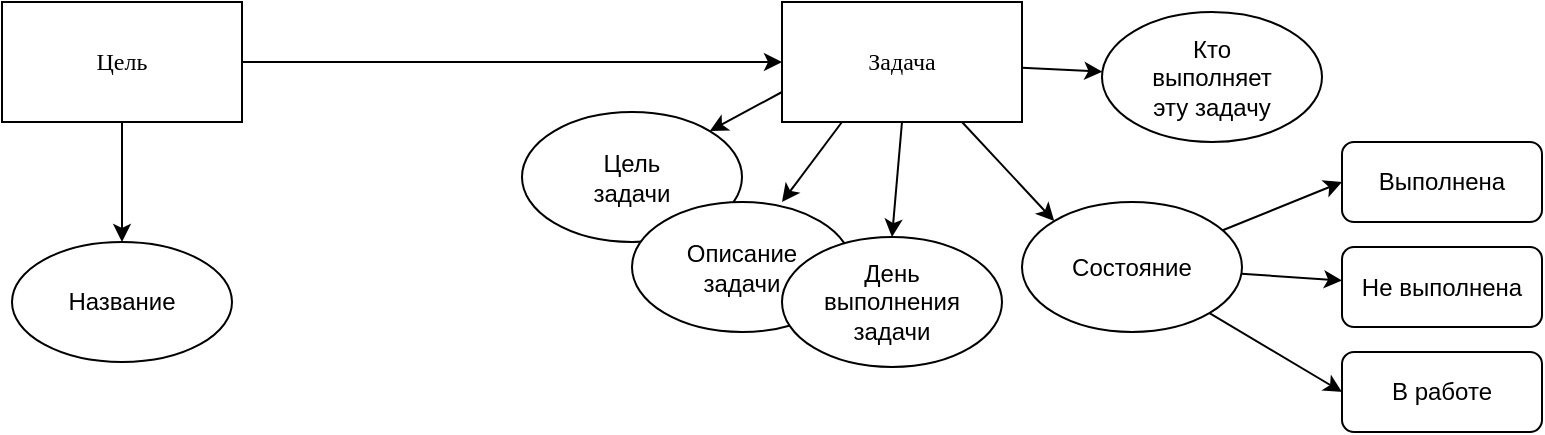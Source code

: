 <mxfile version="12.4.0" type="device" pages="3"><diagram name="Сетевая-модель" id="42789a77-a242-8287-6e28-9cd8cfd52e62"><mxGraphModel dx="854" dy="521" grid="1" gridSize="10" guides="1" tooltips="1" connect="1" arrows="1" fold="1" page="1" pageScale="1" pageWidth="1100" pageHeight="850" background="#ffffff" math="0" shadow="0"><root><mxCell id="0"/><mxCell id="1" parent="0"/><mxCell id="A3Mh-Q9RZK8cXaQn6nTv-1" value="&lt;span style=&quot;font-family: &amp;#34;verdana&amp;#34; ; white-space: normal&quot;&gt;Цель&lt;/span&gt;" style="rounded=0;whiteSpace=wrap;html=1;" parent="1" vertex="1"><mxGeometry x="130" y="230" width="120" height="60" as="geometry"/></mxCell><mxCell id="A3Mh-Q9RZK8cXaQn6nTv-2" value="&lt;span style=&quot;font-family: &amp;#34;verdana&amp;#34;&quot;&gt;Задача&lt;/span&gt;" style="rounded=0;whiteSpace=wrap;html=1;" parent="1" vertex="1"><mxGeometry x="520" y="230" width="120" height="60" as="geometry"/></mxCell><mxCell id="A3Mh-Q9RZK8cXaQn6nTv-3" value="" style="endArrow=classic;html=1;entryX=0;entryY=0.5;entryDx=0;entryDy=0;exitX=1;exitY=0.5;exitDx=0;exitDy=0;" parent="1" source="A3Mh-Q9RZK8cXaQn6nTv-1" target="A3Mh-Q9RZK8cXaQn6nTv-2" edge="1"><mxGeometry width="50" height="50" relative="1" as="geometry"><mxPoint x="250" y="360" as="sourcePoint"/><mxPoint x="300" y="310" as="targetPoint"/></mxGeometry></mxCell><mxCell id="A3Mh-Q9RZK8cXaQn6nTv-4" value="Название" style="ellipse;whiteSpace=wrap;html=1;" parent="1" vertex="1"><mxGeometry x="135" y="350" width="110" height="60" as="geometry"/></mxCell><mxCell id="A3Mh-Q9RZK8cXaQn6nTv-5" value="" style="endArrow=classic;html=1;entryX=0.5;entryY=0;entryDx=0;entryDy=0;exitX=0.5;exitY=1;exitDx=0;exitDy=0;" parent="1" source="A3Mh-Q9RZK8cXaQn6nTv-1" target="A3Mh-Q9RZK8cXaQn6nTv-4" edge="1"><mxGeometry width="50" height="50" relative="1" as="geometry"><mxPoint x="100" y="470" as="sourcePoint"/><mxPoint x="150" y="420" as="targetPoint"/></mxGeometry></mxCell><mxCell id="A3Mh-Q9RZK8cXaQn6nTv-7" value="Цель&lt;br&gt;задачи" style="ellipse;whiteSpace=wrap;html=1;" parent="1" vertex="1"><mxGeometry x="390" y="285" width="110" height="65" as="geometry"/></mxCell><mxCell id="A3Mh-Q9RZK8cXaQn6nTv-6" value="Описание&lt;br&gt;задачи" style="ellipse;whiteSpace=wrap;html=1;" parent="1" vertex="1"><mxGeometry x="445" y="330" width="110" height="65" as="geometry"/></mxCell><mxCell id="A3Mh-Q9RZK8cXaQn6nTv-9" value="Состояние" style="ellipse;whiteSpace=wrap;html=1;" parent="1" vertex="1"><mxGeometry x="640" y="330" width="110" height="65" as="geometry"/></mxCell><mxCell id="A3Mh-Q9RZK8cXaQn6nTv-10" value="Кто&lt;br&gt;выполняет&lt;br&gt;эту задачу" style="ellipse;whiteSpace=wrap;html=1;" parent="1" vertex="1"><mxGeometry x="680" y="235" width="110" height="65" as="geometry"/></mxCell><mxCell id="A3Mh-Q9RZK8cXaQn6nTv-11" value="" style="endArrow=classic;html=1;exitX=0;exitY=0.75;exitDx=0;exitDy=0;entryX=1;entryY=0;entryDx=0;entryDy=0;" parent="1" source="A3Mh-Q9RZK8cXaQn6nTv-2" target="A3Mh-Q9RZK8cXaQn6nTv-7" edge="1"><mxGeometry width="50" height="50" relative="1" as="geometry"><mxPoint x="360" y="570" as="sourcePoint"/><mxPoint x="410" y="520" as="targetPoint"/></mxGeometry></mxCell><mxCell id="A3Mh-Q9RZK8cXaQn6nTv-12" value="" style="endArrow=classic;html=1;exitX=0.25;exitY=1;exitDx=0;exitDy=0;" parent="1" source="A3Mh-Q9RZK8cXaQn6nTv-2" edge="1"><mxGeometry width="50" height="50" relative="1" as="geometry"><mxPoint x="390" y="510" as="sourcePoint"/><mxPoint x="520" y="330" as="targetPoint"/></mxGeometry></mxCell><mxCell id="A3Mh-Q9RZK8cXaQn6nTv-13" value="" style="endArrow=classic;html=1;exitX=0.5;exitY=1;exitDx=0;exitDy=0;entryX=0.5;entryY=0;entryDx=0;entryDy=0;" parent="1" source="A3Mh-Q9RZK8cXaQn6nTv-2" target="A3Mh-Q9RZK8cXaQn6nTv-8" edge="1"><mxGeometry width="50" height="50" relative="1" as="geometry"><mxPoint x="490" y="500" as="sourcePoint"/><mxPoint x="540" y="450" as="targetPoint"/></mxGeometry></mxCell><mxCell id="A3Mh-Q9RZK8cXaQn6nTv-14" value="" style="endArrow=classic;html=1;exitX=0.75;exitY=1;exitDx=0;exitDy=0;entryX=0;entryY=0;entryDx=0;entryDy=0;" parent="1" source="A3Mh-Q9RZK8cXaQn6nTv-2" target="A3Mh-Q9RZK8cXaQn6nTv-9" edge="1"><mxGeometry width="50" height="50" relative="1" as="geometry"><mxPoint x="610" y="560" as="sourcePoint"/><mxPoint x="660" y="510" as="targetPoint"/></mxGeometry></mxCell><mxCell id="A3Mh-Q9RZK8cXaQn6nTv-8" value="День&lt;br&gt;выполнения&lt;br&gt;задачи" style="ellipse;whiteSpace=wrap;html=1;" parent="1" vertex="1"><mxGeometry x="520" y="347.5" width="110" height="65" as="geometry"/></mxCell><mxCell id="A3Mh-Q9RZK8cXaQn6nTv-15" value="" style="endArrow=classic;html=1;" parent="1" source="A3Mh-Q9RZK8cXaQn6nTv-2" target="A3Mh-Q9RZK8cXaQn6nTv-10" edge="1"><mxGeometry width="50" height="50" relative="1" as="geometry"><mxPoint x="510" y="510" as="sourcePoint"/><mxPoint x="560" y="460" as="targetPoint"/></mxGeometry></mxCell><mxCell id="A3Mh-Q9RZK8cXaQn6nTv-16" value="Выполнена" style="shape=rect;rounded=1;html=1;whiteSpace=wrap;align=center;" parent="1" vertex="1"><mxGeometry x="800" y="300" width="100" height="40" as="geometry"/></mxCell><mxCell id="A3Mh-Q9RZK8cXaQn6nTv-17" value="Не выполнена" style="shape=rect;rounded=1;html=1;whiteSpace=wrap;align=center;" parent="1" vertex="1"><mxGeometry x="800" y="352.5" width="100" height="40" as="geometry"/></mxCell><mxCell id="A3Mh-Q9RZK8cXaQn6nTv-18" value="В работе" style="shape=rect;rounded=1;html=1;whiteSpace=wrap;align=center;" parent="1" vertex="1"><mxGeometry x="800" y="405" width="100" height="40" as="geometry"/></mxCell><mxCell id="A3Mh-Q9RZK8cXaQn6nTv-19" value="" style="endArrow=classic;html=1;entryX=0;entryY=0.5;entryDx=0;entryDy=0;" parent="1" source="A3Mh-Q9RZK8cXaQn6nTv-9" target="A3Mh-Q9RZK8cXaQn6nTv-16" edge="1"><mxGeometry width="50" height="50" relative="1" as="geometry"><mxPoint x="760" y="490" as="sourcePoint"/><mxPoint x="810" y="440" as="targetPoint"/></mxGeometry></mxCell><mxCell id="A3Mh-Q9RZK8cXaQn6nTv-20" value="" style="endArrow=classic;html=1;" parent="1" source="A3Mh-Q9RZK8cXaQn6nTv-9" target="A3Mh-Q9RZK8cXaQn6nTv-17" edge="1"><mxGeometry width="50" height="50" relative="1" as="geometry"><mxPoint x="840" y="500" as="sourcePoint"/><mxPoint x="890" y="450" as="targetPoint"/></mxGeometry></mxCell><mxCell id="A3Mh-Q9RZK8cXaQn6nTv-21" value="" style="endArrow=classic;html=1;entryX=0;entryY=0.5;entryDx=0;entryDy=0;" parent="1" source="A3Mh-Q9RZK8cXaQn6nTv-9" target="A3Mh-Q9RZK8cXaQn6nTv-18" edge="1"><mxGeometry width="50" height="50" relative="1" as="geometry"><mxPoint x="730" y="490" as="sourcePoint"/><mxPoint x="780" y="440" as="targetPoint"/></mxGeometry></mxCell></root></mxGraphModel></diagram><diagram id="4OaJZNLedQazRzAX2vgw" name="Диаграмма-состояний"><mxGraphModel dx="854" dy="521" grid="1" gridSize="10" guides="1" tooltips="1" connect="1" arrows="1" fold="1" page="1" pageScale="1" pageWidth="827" pageHeight="1169" math="0" shadow="0"><root><mxCell id="zNEySHfiTdNc36er0Im1-0"/><mxCell id="zNEySHfiTdNc36er0Im1-1" parent="zNEySHfiTdNc36er0Im1-0"/><mxCell id="zNEySHfiTdNc36er0Im1-2" value="" style="shape=ellipse;html=1;fillColor=#000000;fontSize=18;fontColor=#ffffff;" parent="zNEySHfiTdNc36er0Im1-1" vertex="1"><mxGeometry x="60" y="220" width="40" height="40" as="geometry"/></mxCell><mxCell id="zNEySHfiTdNc36er0Im1-3" value="" style="shape=mxgraph.sysml.actFinal;html=1;verticalLabelPosition=bottom;labelBackgroundColor=#ffffff;verticalAlign=top;" parent="zNEySHfiTdNc36er0Im1-1" vertex="1"><mxGeometry x="740" y="220" width="40" height="40" as="geometry"/></mxCell><mxCell id="zNEySHfiTdNc36er0Im1-4" value="Новая&lt;br&gt;задача" style="shape=rect;rounded=1;html=1;whiteSpace=wrap;align=center;" parent="zNEySHfiTdNc36er0Im1-1" vertex="1"><mxGeometry x="180" y="220" width="100" height="40" as="geometry"/></mxCell><mxCell id="zNEySHfiTdNc36er0Im1-5" value="Задача&lt;br&gt;в работе" style="shape=rect;rounded=1;html=1;whiteSpace=wrap;align=center;" parent="zNEySHfiTdNc36er0Im1-1" vertex="1"><mxGeometry x="370" y="220" width="100" height="40" as="geometry"/></mxCell><mxCell id="zNEySHfiTdNc36er0Im1-6" value="Задача&lt;br&gt;выполнена" style="shape=rect;rounded=1;html=1;whiteSpace=wrap;align=center;" parent="zNEySHfiTdNc36er0Im1-1" vertex="1"><mxGeometry x="560" y="220" width="100" height="40" as="geometry"/></mxCell><mxCell id="zNEySHfiTdNc36er0Im1-8" value="" style="edgeStyle=none;html=1;endArrow=open;endSize=12;strokeWidth=3;verticalAlign=bottom;" parent="zNEySHfiTdNc36er0Im1-1" source="zNEySHfiTdNc36er0Im1-2" target="zNEySHfiTdNc36er0Im1-4" edge="1"><mxGeometry width="160" relative="1" as="geometry"><mxPoint x="120" y="239" as="sourcePoint"/><mxPoint x="170" y="239" as="targetPoint"/></mxGeometry></mxCell><mxCell id="zNEySHfiTdNc36er0Im1-9" value="" style="edgeStyle=none;html=1;endArrow=open;endSize=12;strokeWidth=3;verticalAlign=bottom;exitX=1;exitY=0.5;exitDx=0;exitDy=0;" parent="zNEySHfiTdNc36er0Im1-1" source="zNEySHfiTdNc36er0Im1-4" target="zNEySHfiTdNc36er0Im1-5" edge="1"><mxGeometry width="160" relative="1" as="geometry"><mxPoint x="220" y="330" as="sourcePoint"/><mxPoint x="300" y="330" as="targetPoint"/></mxGeometry></mxCell><mxCell id="zNEySHfiTdNc36er0Im1-10" value="" style="edgeStyle=none;html=1;endArrow=open;endSize=12;strokeWidth=3;verticalAlign=bottom;exitX=1;exitY=0.5;exitDx=0;exitDy=0;entryX=0;entryY=0.5;entryDx=0;entryDy=0;" parent="zNEySHfiTdNc36er0Im1-1" source="zNEySHfiTdNc36er0Im1-5" target="zNEySHfiTdNc36er0Im1-6" edge="1"><mxGeometry width="160" relative="1" as="geometry"><mxPoint x="530" y="320" as="sourcePoint"/><mxPoint x="620" y="320" as="targetPoint"/></mxGeometry></mxCell><mxCell id="zNEySHfiTdNc36er0Im1-11" value="" style="edgeStyle=none;html=1;endArrow=open;endSize=12;strokeWidth=3;verticalAlign=bottom;exitX=1;exitY=0.5;exitDx=0;exitDy=0;entryX=0;entryY=0.5;entryDx=0;entryDy=0;entryPerimeter=0;" parent="zNEySHfiTdNc36er0Im1-1" source="zNEySHfiTdNc36er0Im1-6" target="zNEySHfiTdNc36er0Im1-3" edge="1"><mxGeometry width="160" relative="1" as="geometry"><mxPoint x="590" y="320" as="sourcePoint"/><mxPoint x="680" y="320" as="targetPoint"/></mxGeometry></mxCell></root></mxGraphModel></diagram><diagram id="cm-5TzzhONXrBXD2Tf5v" name="Диаграмма-классов"><mxGraphModel dx="854" dy="521" grid="1" gridSize="10" guides="1" tooltips="1" connect="1" arrows="1" fold="1" page="1" pageScale="1" pageWidth="827" pageHeight="1169" math="0" shadow="0"><root><mxCell id="4MEqi85E-e_M8lgUX8l1-0"/><mxCell id="4MEqi85E-e_M8lgUX8l1-1" parent="4MEqi85E-e_M8lgUX8l1-0"/><mxCell id="wDdE5sC2zfIqLFbGfm3S-0" value="&lt;p style=&quot;margin: 0px ; margin-top: 4px ; text-align: center&quot;&gt;&lt;b&gt;Target&lt;/b&gt;&lt;/p&gt;&lt;hr size=&quot;1&quot;&gt;&lt;p style=&quot;margin: 0px ; margin-left: 4px&quot;&gt;/* ID */&lt;/p&gt;&lt;p style=&quot;margin: 0px ; margin-left: 4px&quot;&gt;+ id: bigint&lt;/p&gt;&lt;p style=&quot;margin: 0px ; margin-left: 4px&quot;&gt;&lt;span&gt;&lt;br&gt;&lt;/span&gt;&lt;/p&gt;&lt;p style=&quot;margin: 0px ; margin-left: 4px&quot;&gt;&lt;span&gt;/* Название */&lt;/span&gt;&lt;br&gt;&lt;/p&gt;&lt;p style=&quot;margin: 0px ; margin-left: 4px&quot;&gt;+ name: varchar(255)&lt;/p&gt;&lt;br&gt;&lt;hr size=&quot;1&quot;&gt;&lt;p style=&quot;margin: 0px ; margin-left: 4px&quot;&gt;&lt;br&gt;&lt;/p&gt;" style="verticalAlign=top;align=left;overflow=fill;fontSize=12;fontFamily=Helvetica;html=1;" parent="4MEqi85E-e_M8lgUX8l1-1" vertex="1"><mxGeometry x="40" y="160" width="160" height="150" as="geometry"/></mxCell><mxCell id="wDdE5sC2zfIqLFbGfm3S-10" value="&lt;p style=&quot;margin: 0px ; margin-top: 4px ; text-align: center&quot;&gt;&lt;b&gt;Task&lt;/b&gt;&lt;/p&gt;&lt;hr size=&quot;1&quot;&gt;&lt;p style=&quot;margin: 0px 0px 0px 4px&quot;&gt;/* ID */&lt;/p&gt;&lt;p style=&quot;margin: 0px 0px 0px 4px&quot;&gt;+ id: bigint&lt;/p&gt;&lt;p style=&quot;margin: 0px 0px 0px 4px&quot;&gt;&lt;br&gt;&lt;/p&gt;&lt;p style=&quot;margin: 0px 0px 0px 4px&quot;&gt;/* Target ID */&lt;/p&gt;&lt;p style=&quot;margin: 0px 0px 0px 4px&quot;&gt;+ target_id: bigint (null)&lt;/p&gt;&lt;p style=&quot;margin: 0px 0px 0px 4px&quot;&gt;&lt;br&gt;&lt;/p&gt;&lt;p style=&quot;margin: 0px 0px 0px 4px&quot;&gt;/* Название */&lt;br&gt;&lt;/p&gt;&lt;p style=&quot;margin: 0px 0px 0px 4px&quot;&gt;+ name: varchar(255)&lt;br&gt;&lt;br&gt;/* День выполнения задачи */&lt;/p&gt;&lt;p style=&quot;margin: 0px 0px 0px 4px&quot;&gt;+ date: DateTime (null)&lt;/p&gt;&lt;p style=&quot;margin: 0px 0px 0px 4px&quot;&gt;&lt;br&gt;&lt;/p&gt;&lt;p style=&quot;margin: 0px 0px 0px 4px&quot;&gt;/* Статус задачи */&lt;/p&gt;&lt;p style=&quot;margin: 0px 0px 0px 4px&quot;&gt;+ status: TaskStatus&lt;/p&gt;&lt;p style=&quot;margin: 0px 0px 0px 4px&quot;&gt;&lt;br&gt;&lt;/p&gt;&lt;p style=&quot;margin: 0px 0px 0px 4px&quot;&gt;/* ID Пользователя */&lt;/p&gt;&lt;p style=&quot;margin: 0px 0px 0px 4px&quot;&gt;+ user_id: bigint (null)&lt;/p&gt;&lt;hr size=&quot;1&quot;&gt;&lt;p style=&quot;margin: 0px ; margin-left: 4px&quot;&gt;/* Установить статус задачи */&lt;/p&gt;&lt;p style=&quot;margin: 0px ; margin-left: 4px&quot;&gt;+ setStatus( status: TaskStatus)&lt;/p&gt;" style="verticalAlign=top;align=left;overflow=fill;fontSize=12;fontFamily=Helvetica;html=1;" parent="4MEqi85E-e_M8lgUX8l1-1" vertex="1"><mxGeometry x="300" y="160" width="190" height="330" as="geometry"/></mxCell><mxCell id="wDdE5sC2zfIqLFbGfm3S-11" value="0 .. *" style="endArrow=diamondThin;endFill=1;endSize=24;html=1;spacingTop=0;spacingBottom=20;" parent="4MEqi85E-e_M8lgUX8l1-1" edge="1"><mxGeometry width="160" relative="1" as="geometry"><mxPoint x="210" y="198" as="sourcePoint"/><mxPoint x="290" y="198" as="targetPoint"/></mxGeometry></mxCell><mxCell id="wDdE5sC2zfIqLFbGfm3S-18" value="&lt;p style=&quot;margin: 0px ; margin-top: 4px ; text-align: center&quot;&gt;&lt;b&gt;TaskStatus&lt;/b&gt;&lt;/p&gt;&lt;p style=&quot;margin: 0px ; margin-top: 4px ; text-align: center&quot;&gt;&lt;i&gt;&amp;lt;&amp;lt;Enumeration&amp;gt;&amp;gt;&lt;/i&gt;&lt;b&gt;&lt;br&gt;&lt;/b&gt;&lt;/p&gt;&lt;hr size=&quot;1&quot;&gt;&lt;p style=&quot;margin: 0px ; margin-left: 4px&quot;&gt;NEW&lt;/p&gt;&lt;p style=&quot;margin: 0px ; margin-left: 4px&quot;&gt;WORK&lt;/p&gt;&lt;p style=&quot;margin: 0px ; margin-left: 4px&quot;&gt;COMPLETE&lt;/p&gt;" style="verticalAlign=top;align=left;overflow=fill;fontSize=12;fontFamily=Helvetica;html=1;" parent="4MEqi85E-e_M8lgUX8l1-1" vertex="1"><mxGeometry x="570" y="160" width="190" height="110" as="geometry"/></mxCell></root></mxGraphModel></diagram></mxfile>